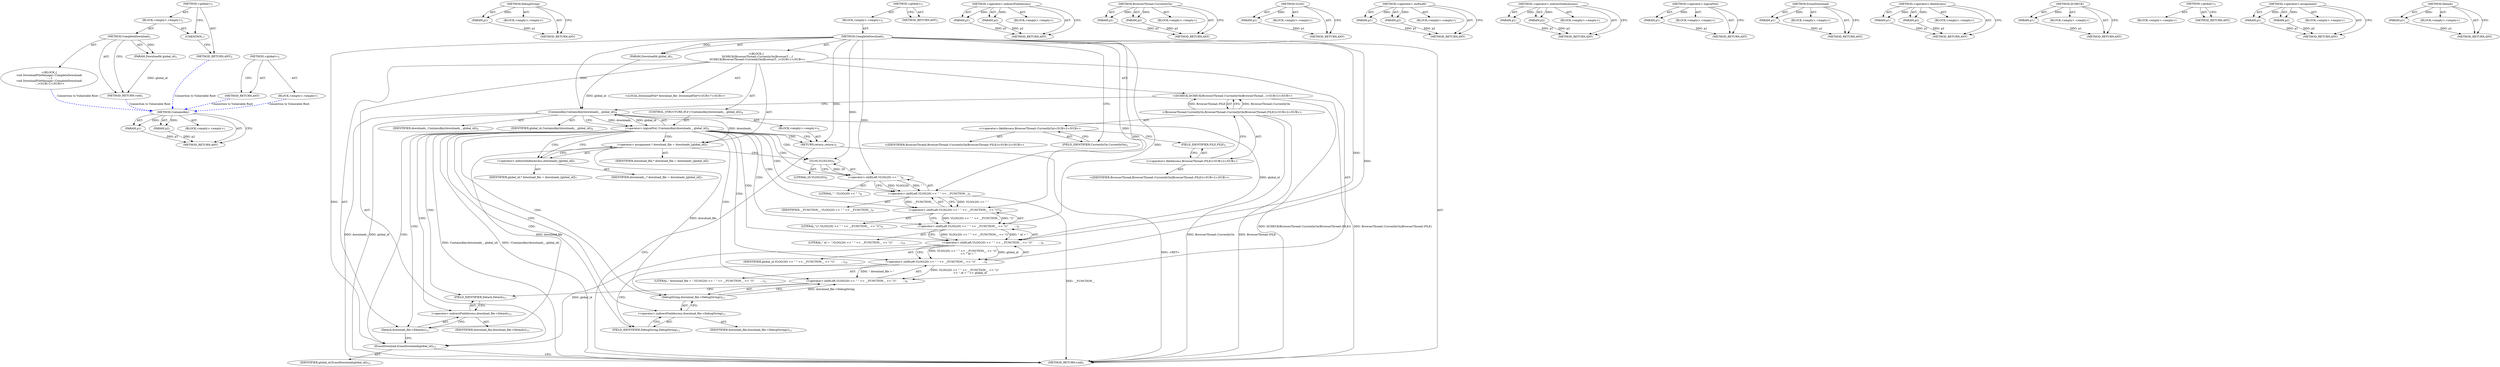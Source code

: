 digraph "&lt;global&gt;" {
vulnerable_104 [label=<(METHOD,ContainsKey)>];
vulnerable_105 [label=<(PARAM,p1)>];
vulnerable_106 [label=<(PARAM,p2)>];
vulnerable_107 [label=<(BLOCK,&lt;empty&gt;,&lt;empty&gt;)>];
vulnerable_108 [label=<(METHOD_RETURN,ANY)>];
vulnerable_128 [label=<(METHOD,DebugString)>];
vulnerable_129 [label=<(PARAM,p1)>];
vulnerable_130 [label=<(BLOCK,&lt;empty&gt;,&lt;empty&gt;)>];
vulnerable_131 [label=<(METHOD_RETURN,ANY)>];
vulnerable_6 [label=<(METHOD,&lt;global&gt;)<SUB>1</SUB>>];
vulnerable_7 [label=<(BLOCK,&lt;empty&gt;,&lt;empty&gt;)<SUB>1</SUB>>];
vulnerable_8 [label=<(METHOD,CompleteDownload)<SUB>1</SUB>>];
vulnerable_9 [label=<(PARAM,DownloadId global_id)<SUB>1</SUB>>];
vulnerable_10 [label="<(BLOCK,{
   DCHECK(BrowserThread::CurrentlyOn(BrowserT...,{
   DCHECK(BrowserThread::CurrentlyOn(BrowserT...)<SUB>1</SUB>>"];
vulnerable_11 [label="<(DCHECK,DCHECK(BrowserThread::CurrentlyOn(BrowserThread...)<SUB>2</SUB>>"];
vulnerable_12 [label="<(BrowserThread.CurrentlyOn,BrowserThread::CurrentlyOn(BrowserThread::FILE))<SUB>2</SUB>>"];
vulnerable_13 [label="<(&lt;operator&gt;.fieldAccess,BrowserThread::CurrentlyOn)<SUB>2</SUB>>"];
vulnerable_14 [label="<(IDENTIFIER,BrowserThread,BrowserThread::CurrentlyOn(BrowserThread::FILE))<SUB>2</SUB>>"];
vulnerable_15 [label=<(FIELD_IDENTIFIER,CurrentlyOn,CurrentlyOn)<SUB>2</SUB>>];
vulnerable_16 [label="<(&lt;operator&gt;.fieldAccess,BrowserThread::FILE)<SUB>2</SUB>>"];
vulnerable_17 [label="<(IDENTIFIER,BrowserThread,BrowserThread::CurrentlyOn(BrowserThread::FILE))<SUB>2</SUB>>"];
vulnerable_18 [label=<(FIELD_IDENTIFIER,FILE,FILE)<SUB>2</SUB>>];
vulnerable_19 [label=<(CONTROL_STRUCTURE,IF,if (!ContainsKey(downloads_, global_id)))<SUB>4</SUB>>];
vulnerable_20 [label=<(&lt;operator&gt;.logicalNot,!ContainsKey(downloads_, global_id))<SUB>4</SUB>>];
vulnerable_21 [label=<(ContainsKey,ContainsKey(downloads_, global_id))<SUB>4</SUB>>];
vulnerable_22 [label=<(IDENTIFIER,downloads_,ContainsKey(downloads_, global_id))<SUB>4</SUB>>];
vulnerable_23 [label=<(IDENTIFIER,global_id,ContainsKey(downloads_, global_id))<SUB>4</SUB>>];
vulnerable_24 [label=<(BLOCK,&lt;empty&gt;,&lt;empty&gt;)<SUB>5</SUB>>];
vulnerable_25 [label=<(RETURN,return;,return;)<SUB>5</SUB>>];
vulnerable_26 [label="<(LOCAL,DownloadFile* download_file: DownloadFile*)<SUB>7</SUB>>"];
vulnerable_27 [label=<(&lt;operator&gt;.assignment,* download_file = downloads_[global_id])<SUB>7</SUB>>];
vulnerable_28 [label=<(IDENTIFIER,download_file,* download_file = downloads_[global_id])<SUB>7</SUB>>];
vulnerable_29 [label=<(&lt;operator&gt;.indirectIndexAccess,downloads_[global_id])<SUB>7</SUB>>];
vulnerable_30 [label=<(IDENTIFIER,downloads_,* download_file = downloads_[global_id])<SUB>7</SUB>>];
vulnerable_31 [label=<(IDENTIFIER,global_id,* download_file = downloads_[global_id])<SUB>7</SUB>>];
vulnerable_32 [label=<(&lt;operator&gt;.shiftLeft,VLOG(20) &lt;&lt; &quot; &quot; &lt;&lt; __FUNCTION__ &lt;&lt; &quot;()&quot;
       ...)<SUB>9</SUB>>];
vulnerable_33 [label=<(&lt;operator&gt;.shiftLeft,VLOG(20) &lt;&lt; &quot; &quot; &lt;&lt; __FUNCTION__ &lt;&lt; &quot;()&quot;
       ...)<SUB>9</SUB>>];
vulnerable_34 [label=<(&lt;operator&gt;.shiftLeft,VLOG(20) &lt;&lt; &quot; &quot; &lt;&lt; __FUNCTION__ &lt;&lt; &quot;()&quot;
       ...)<SUB>9</SUB>>];
vulnerable_35 [label=<(&lt;operator&gt;.shiftLeft,VLOG(20) &lt;&lt; &quot; &quot; &lt;&lt; __FUNCTION__ &lt;&lt; &quot;()&quot;
       ...)<SUB>9</SUB>>];
vulnerable_36 [label=<(&lt;operator&gt;.shiftLeft,VLOG(20) &lt;&lt; &quot; &quot; &lt;&lt; __FUNCTION__ &lt;&lt; &quot;()&quot;)<SUB>9</SUB>>];
vulnerable_37 [label=<(&lt;operator&gt;.shiftLeft,VLOG(20) &lt;&lt; &quot; &quot; &lt;&lt; __FUNCTION__)<SUB>9</SUB>>];
vulnerable_38 [label=<(&lt;operator&gt;.shiftLeft,VLOG(20) &lt;&lt; &quot; &quot;)<SUB>9</SUB>>];
vulnerable_39 [label=<(VLOG,VLOG(20))<SUB>9</SUB>>];
vulnerable_40 [label=<(LITERAL,20,VLOG(20))<SUB>9</SUB>>];
vulnerable_41 [label=<(LITERAL,&quot; &quot;,VLOG(20) &lt;&lt; &quot; &quot;)<SUB>9</SUB>>];
vulnerable_42 [label=<(IDENTIFIER,__FUNCTION__,VLOG(20) &lt;&lt; &quot; &quot; &lt;&lt; __FUNCTION__)<SUB>9</SUB>>];
vulnerable_43 [label=<(LITERAL,&quot;()&quot;,VLOG(20) &lt;&lt; &quot; &quot; &lt;&lt; __FUNCTION__ &lt;&lt; &quot;()&quot;)<SUB>9</SUB>>];
vulnerable_44 [label=<(LITERAL,&quot; id = &quot;,VLOG(20) &lt;&lt; &quot; &quot; &lt;&lt; __FUNCTION__ &lt;&lt; &quot;()&quot;
       ...)<SUB>10</SUB>>];
vulnerable_45 [label=<(IDENTIFIER,global_id,VLOG(20) &lt;&lt; &quot; &quot; &lt;&lt; __FUNCTION__ &lt;&lt; &quot;()&quot;
       ...)<SUB>10</SUB>>];
vulnerable_46 [label=<(LITERAL,&quot; download_file = &quot;,VLOG(20) &lt;&lt; &quot; &quot; &lt;&lt; __FUNCTION__ &lt;&lt; &quot;()&quot;
       ...)<SUB>11</SUB>>];
vulnerable_47 [label=<(DebugString,download_file-&gt;DebugString())<SUB>11</SUB>>];
vulnerable_48 [label=<(&lt;operator&gt;.indirectFieldAccess,download_file-&gt;DebugString)<SUB>11</SUB>>];
vulnerable_49 [label=<(IDENTIFIER,download_file,download_file-&gt;DebugString())<SUB>11</SUB>>];
vulnerable_50 [label=<(FIELD_IDENTIFIER,DebugString,DebugString)<SUB>11</SUB>>];
vulnerable_51 [label=<(Detach,download_file-&gt;Detach())<SUB>13</SUB>>];
vulnerable_52 [label=<(&lt;operator&gt;.indirectFieldAccess,download_file-&gt;Detach)<SUB>13</SUB>>];
vulnerable_53 [label=<(IDENTIFIER,download_file,download_file-&gt;Detach())<SUB>13</SUB>>];
vulnerable_54 [label=<(FIELD_IDENTIFIER,Detach,Detach)<SUB>13</SUB>>];
vulnerable_55 [label=<(EraseDownload,EraseDownload(global_id))<SUB>15</SUB>>];
vulnerable_56 [label=<(IDENTIFIER,global_id,EraseDownload(global_id))<SUB>15</SUB>>];
vulnerable_57 [label=<(METHOD_RETURN,void)<SUB>1</SUB>>];
vulnerable_59 [label=<(METHOD_RETURN,ANY)<SUB>1</SUB>>];
vulnerable_132 [label=<(METHOD,&lt;operator&gt;.indirectFieldAccess)>];
vulnerable_133 [label=<(PARAM,p1)>];
vulnerable_134 [label=<(PARAM,p2)>];
vulnerable_135 [label=<(BLOCK,&lt;empty&gt;,&lt;empty&gt;)>];
vulnerable_136 [label=<(METHOD_RETURN,ANY)>];
vulnerable_90 [label=<(METHOD,BrowserThread.CurrentlyOn)>];
vulnerable_91 [label=<(PARAM,p1)>];
vulnerable_92 [label=<(PARAM,p2)>];
vulnerable_93 [label=<(BLOCK,&lt;empty&gt;,&lt;empty&gt;)>];
vulnerable_94 [label=<(METHOD_RETURN,ANY)>];
vulnerable_124 [label=<(METHOD,VLOG)>];
vulnerable_125 [label=<(PARAM,p1)>];
vulnerable_126 [label=<(BLOCK,&lt;empty&gt;,&lt;empty&gt;)>];
vulnerable_127 [label=<(METHOD_RETURN,ANY)>];
vulnerable_119 [label=<(METHOD,&lt;operator&gt;.shiftLeft)>];
vulnerable_120 [label=<(PARAM,p1)>];
vulnerable_121 [label=<(PARAM,p2)>];
vulnerable_122 [label=<(BLOCK,&lt;empty&gt;,&lt;empty&gt;)>];
vulnerable_123 [label=<(METHOD_RETURN,ANY)>];
vulnerable_114 [label=<(METHOD,&lt;operator&gt;.indirectIndexAccess)>];
vulnerable_115 [label=<(PARAM,p1)>];
vulnerable_116 [label=<(PARAM,p2)>];
vulnerable_117 [label=<(BLOCK,&lt;empty&gt;,&lt;empty&gt;)>];
vulnerable_118 [label=<(METHOD_RETURN,ANY)>];
vulnerable_100 [label=<(METHOD,&lt;operator&gt;.logicalNot)>];
vulnerable_101 [label=<(PARAM,p1)>];
vulnerable_102 [label=<(BLOCK,&lt;empty&gt;,&lt;empty&gt;)>];
vulnerable_103 [label=<(METHOD_RETURN,ANY)>];
vulnerable_141 [label=<(METHOD,EraseDownload)>];
vulnerable_142 [label=<(PARAM,p1)>];
vulnerable_143 [label=<(BLOCK,&lt;empty&gt;,&lt;empty&gt;)>];
vulnerable_144 [label=<(METHOD_RETURN,ANY)>];
vulnerable_95 [label=<(METHOD,&lt;operator&gt;.fieldAccess)>];
vulnerable_96 [label=<(PARAM,p1)>];
vulnerable_97 [label=<(PARAM,p2)>];
vulnerable_98 [label=<(BLOCK,&lt;empty&gt;,&lt;empty&gt;)>];
vulnerable_99 [label=<(METHOD_RETURN,ANY)>];
vulnerable_86 [label=<(METHOD,DCHECK)>];
vulnerable_87 [label=<(PARAM,p1)>];
vulnerable_88 [label=<(BLOCK,&lt;empty&gt;,&lt;empty&gt;)>];
vulnerable_89 [label=<(METHOD_RETURN,ANY)>];
vulnerable_80 [label=<(METHOD,&lt;global&gt;)<SUB>1</SUB>>];
vulnerable_81 [label=<(BLOCK,&lt;empty&gt;,&lt;empty&gt;)>];
vulnerable_82 [label=<(METHOD_RETURN,ANY)>];
vulnerable_109 [label=<(METHOD,&lt;operator&gt;.assignment)>];
vulnerable_110 [label=<(PARAM,p1)>];
vulnerable_111 [label=<(PARAM,p2)>];
vulnerable_112 [label=<(BLOCK,&lt;empty&gt;,&lt;empty&gt;)>];
vulnerable_113 [label=<(METHOD_RETURN,ANY)>];
vulnerable_137 [label=<(METHOD,Detach)>];
vulnerable_138 [label=<(PARAM,p1)>];
vulnerable_139 [label=<(BLOCK,&lt;empty&gt;,&lt;empty&gt;)>];
vulnerable_140 [label=<(METHOD_RETURN,ANY)>];
fixed_6 [label=<(METHOD,&lt;global&gt;)<SUB>1</SUB>>];
fixed_7 [label=<(BLOCK,&lt;empty&gt;,&lt;empty&gt;)<SUB>1</SUB>>];
fixed_8 [label=<(METHOD,CompleteDownload)<SUB>1</SUB>>];
fixed_9 [label=<(PARAM,DownloadId global_id)<SUB>1</SUB>>];
fixed_10 [label="<(BLOCK,{
void DownloadFileManager::CompleteDownload(
 ...,{
void DownloadFileManager::CompleteDownload(
 ...)<SUB>1</SUB>>"];
fixed_11 [label=<(METHOD_RETURN,void)<SUB>1</SUB>>];
fixed_13 [label=<(UNKNOWN,,)>];
fixed_14 [label=<(METHOD_RETURN,ANY)<SUB>1</SUB>>];
fixed_23 [label=<(METHOD,&lt;global&gt;)<SUB>1</SUB>>];
fixed_24 [label=<(BLOCK,&lt;empty&gt;,&lt;empty&gt;)>];
fixed_25 [label=<(METHOD_RETURN,ANY)>];
vulnerable_104 -> vulnerable_105  [key=0, label="AST: "];
vulnerable_104 -> vulnerable_105  [key=1, label="DDG: "];
vulnerable_104 -> vulnerable_107  [key=0, label="AST: "];
vulnerable_104 -> vulnerable_106  [key=0, label="AST: "];
vulnerable_104 -> vulnerable_106  [key=1, label="DDG: "];
vulnerable_104 -> vulnerable_108  [key=0, label="AST: "];
vulnerable_104 -> vulnerable_108  [key=1, label="CFG: "];
vulnerable_105 -> vulnerable_108  [key=0, label="DDG: p1"];
vulnerable_106 -> vulnerable_108  [key=0, label="DDG: p2"];
vulnerable_128 -> vulnerable_129  [key=0, label="AST: "];
vulnerable_128 -> vulnerable_129  [key=1, label="DDG: "];
vulnerable_128 -> vulnerable_130  [key=0, label="AST: "];
vulnerable_128 -> vulnerable_131  [key=0, label="AST: "];
vulnerable_128 -> vulnerable_131  [key=1, label="CFG: "];
vulnerable_129 -> vulnerable_131  [key=0, label="DDG: p1"];
vulnerable_6 -> vulnerable_7  [key=0, label="AST: "];
vulnerable_6 -> vulnerable_59  [key=0, label="AST: "];
vulnerable_6 -> vulnerable_59  [key=1, label="CFG: "];
vulnerable_7 -> vulnerable_8  [key=0, label="AST: "];
vulnerable_8 -> vulnerable_9  [key=0, label="AST: "];
vulnerable_8 -> vulnerable_9  [key=1, label="DDG: "];
vulnerable_8 -> vulnerable_10  [key=0, label="AST: "];
vulnerable_8 -> vulnerable_57  [key=0, label="AST: "];
vulnerable_8 -> vulnerable_15  [key=0, label="CFG: "];
vulnerable_8 -> vulnerable_55  [key=0, label="DDG: "];
vulnerable_8 -> vulnerable_25  [key=0, label="DDG: "];
vulnerable_8 -> vulnerable_33  [key=0, label="DDG: "];
vulnerable_8 -> vulnerable_21  [key=0, label="DDG: "];
vulnerable_8 -> vulnerable_34  [key=0, label="DDG: "];
vulnerable_8 -> vulnerable_35  [key=0, label="DDG: "];
vulnerable_8 -> vulnerable_36  [key=0, label="DDG: "];
vulnerable_8 -> vulnerable_37  [key=0, label="DDG: "];
vulnerable_8 -> vulnerable_38  [key=0, label="DDG: "];
vulnerable_8 -> vulnerable_39  [key=0, label="DDG: "];
vulnerable_9 -> vulnerable_21  [key=0, label="DDG: global_id"];
vulnerable_10 -> vulnerable_11  [key=0, label="AST: "];
vulnerable_10 -> vulnerable_19  [key=0, label="AST: "];
vulnerable_10 -> vulnerable_26  [key=0, label="AST: "];
vulnerable_10 -> vulnerable_27  [key=0, label="AST: "];
vulnerable_10 -> vulnerable_32  [key=0, label="AST: "];
vulnerable_10 -> vulnerable_51  [key=0, label="AST: "];
vulnerable_10 -> vulnerable_55  [key=0, label="AST: "];
vulnerable_11 -> vulnerable_12  [key=0, label="AST: "];
vulnerable_11 -> vulnerable_21  [key=0, label="CFG: "];
vulnerable_11 -> vulnerable_57  [key=0, label="DDG: BrowserThread::CurrentlyOn(BrowserThread::FILE)"];
vulnerable_11 -> vulnerable_57  [key=1, label="DDG: DCHECK(BrowserThread::CurrentlyOn(BrowserThread::FILE))"];
vulnerable_12 -> vulnerable_13  [key=0, label="AST: "];
vulnerable_12 -> vulnerable_16  [key=0, label="AST: "];
vulnerable_12 -> vulnerable_11  [key=0, label="CFG: "];
vulnerable_12 -> vulnerable_11  [key=1, label="DDG: BrowserThread::CurrentlyOn"];
vulnerable_12 -> vulnerable_11  [key=2, label="DDG: BrowserThread::FILE"];
vulnerable_12 -> vulnerable_57  [key=0, label="DDG: BrowserThread::CurrentlyOn"];
vulnerable_12 -> vulnerable_57  [key=1, label="DDG: BrowserThread::FILE"];
vulnerable_13 -> vulnerable_14  [key=0, label="AST: "];
vulnerable_13 -> vulnerable_15  [key=0, label="AST: "];
vulnerable_13 -> vulnerable_18  [key=0, label="CFG: "];
vulnerable_15 -> vulnerable_13  [key=0, label="CFG: "];
vulnerable_16 -> vulnerable_17  [key=0, label="AST: "];
vulnerable_16 -> vulnerable_18  [key=0, label="AST: "];
vulnerable_16 -> vulnerable_12  [key=0, label="CFG: "];
vulnerable_18 -> vulnerable_16  [key=0, label="CFG: "];
vulnerable_19 -> vulnerable_20  [key=0, label="AST: "];
vulnerable_19 -> vulnerable_24  [key=0, label="AST: "];
vulnerable_20 -> vulnerable_21  [key=0, label="AST: "];
vulnerable_20 -> vulnerable_25  [key=0, label="CFG: "];
vulnerable_20 -> vulnerable_25  [key=1, label="CDG: "];
vulnerable_20 -> vulnerable_29  [key=0, label="CFG: "];
vulnerable_20 -> vulnerable_29  [key=1, label="CDG: "];
vulnerable_20 -> vulnerable_57  [key=0, label="DDG: ContainsKey(downloads_, global_id)"];
vulnerable_20 -> vulnerable_57  [key=1, label="DDG: !ContainsKey(downloads_, global_id)"];
vulnerable_20 -> vulnerable_47  [key=0, label="CDG: "];
vulnerable_20 -> vulnerable_34  [key=0, label="CDG: "];
vulnerable_20 -> vulnerable_48  [key=0, label="CDG: "];
vulnerable_20 -> vulnerable_32  [key=0, label="CDG: "];
vulnerable_20 -> vulnerable_33  [key=0, label="CDG: "];
vulnerable_20 -> vulnerable_51  [key=0, label="CDG: "];
vulnerable_20 -> vulnerable_36  [key=0, label="CDG: "];
vulnerable_20 -> vulnerable_52  [key=0, label="CDG: "];
vulnerable_20 -> vulnerable_37  [key=0, label="CDG: "];
vulnerable_20 -> vulnerable_38  [key=0, label="CDG: "];
vulnerable_20 -> vulnerable_27  [key=0, label="CDG: "];
vulnerable_20 -> vulnerable_50  [key=0, label="CDG: "];
vulnerable_20 -> vulnerable_35  [key=0, label="CDG: "];
vulnerable_20 -> vulnerable_55  [key=0, label="CDG: "];
vulnerable_20 -> vulnerable_54  [key=0, label="CDG: "];
vulnerable_20 -> vulnerable_39  [key=0, label="CDG: "];
vulnerable_21 -> vulnerable_22  [key=0, label="AST: "];
vulnerable_21 -> vulnerable_23  [key=0, label="AST: "];
vulnerable_21 -> vulnerable_20  [key=0, label="CFG: "];
vulnerable_21 -> vulnerable_20  [key=1, label="DDG: downloads_"];
vulnerable_21 -> vulnerable_20  [key=2, label="DDG: global_id"];
vulnerable_21 -> vulnerable_57  [key=0, label="DDG: downloads_"];
vulnerable_21 -> vulnerable_57  [key=1, label="DDG: global_id"];
vulnerable_21 -> vulnerable_27  [key=0, label="DDG: downloads_"];
vulnerable_21 -> vulnerable_34  [key=0, label="DDG: global_id"];
vulnerable_24 -> vulnerable_25  [key=0, label="AST: "];
vulnerable_25 -> vulnerable_57  [key=0, label="CFG: "];
vulnerable_25 -> vulnerable_57  [key=1, label="DDG: &lt;RET&gt;"];
vulnerable_27 -> vulnerable_28  [key=0, label="AST: "];
vulnerable_27 -> vulnerable_29  [key=0, label="AST: "];
vulnerable_27 -> vulnerable_39  [key=0, label="CFG: "];
vulnerable_27 -> vulnerable_51  [key=0, label="DDG: download_file"];
vulnerable_27 -> vulnerable_47  [key=0, label="DDG: download_file"];
vulnerable_29 -> vulnerable_30  [key=0, label="AST: "];
vulnerable_29 -> vulnerable_31  [key=0, label="AST: "];
vulnerable_29 -> vulnerable_27  [key=0, label="CFG: "];
vulnerable_32 -> vulnerable_33  [key=0, label="AST: "];
vulnerable_32 -> vulnerable_47  [key=0, label="AST: "];
vulnerable_32 -> vulnerable_54  [key=0, label="CFG: "];
vulnerable_33 -> vulnerable_34  [key=0, label="AST: "];
vulnerable_33 -> vulnerable_46  [key=0, label="AST: "];
vulnerable_33 -> vulnerable_50  [key=0, label="CFG: "];
vulnerable_33 -> vulnerable_32  [key=0, label="DDG: VLOG(20) &lt;&lt; &quot; &quot; &lt;&lt; __FUNCTION__ &lt;&lt; &quot;()&quot;
            &lt;&lt; &quot; id = &quot; &lt;&lt; global_id"];
vulnerable_33 -> vulnerable_32  [key=1, label="DDG: &quot; download_file = &quot;"];
vulnerable_34 -> vulnerable_35  [key=0, label="AST: "];
vulnerable_34 -> vulnerable_45  [key=0, label="AST: "];
vulnerable_34 -> vulnerable_33  [key=0, label="CFG: "];
vulnerable_34 -> vulnerable_33  [key=1, label="DDG: VLOG(20) &lt;&lt; &quot; &quot; &lt;&lt; __FUNCTION__ &lt;&lt; &quot;()&quot;
            &lt;&lt; &quot; id = &quot;"];
vulnerable_34 -> vulnerable_33  [key=2, label="DDG: global_id"];
vulnerable_34 -> vulnerable_55  [key=0, label="DDG: global_id"];
vulnerable_35 -> vulnerable_36  [key=0, label="AST: "];
vulnerable_35 -> vulnerable_44  [key=0, label="AST: "];
vulnerable_35 -> vulnerable_34  [key=0, label="CFG: "];
vulnerable_35 -> vulnerable_34  [key=1, label="DDG: VLOG(20) &lt;&lt; &quot; &quot; &lt;&lt; __FUNCTION__ &lt;&lt; &quot;()&quot;"];
vulnerable_35 -> vulnerable_34  [key=2, label="DDG: &quot; id = &quot;"];
vulnerable_36 -> vulnerable_37  [key=0, label="AST: "];
vulnerable_36 -> vulnerable_43  [key=0, label="AST: "];
vulnerable_36 -> vulnerable_35  [key=0, label="CFG: "];
vulnerable_36 -> vulnerable_35  [key=1, label="DDG: VLOG(20) &lt;&lt; &quot; &quot; &lt;&lt; __FUNCTION__"];
vulnerable_36 -> vulnerable_35  [key=2, label="DDG: &quot;()&quot;"];
vulnerable_37 -> vulnerable_38  [key=0, label="AST: "];
vulnerable_37 -> vulnerable_42  [key=0, label="AST: "];
vulnerable_37 -> vulnerable_36  [key=0, label="CFG: "];
vulnerable_37 -> vulnerable_36  [key=1, label="DDG: VLOG(20) &lt;&lt; &quot; &quot;"];
vulnerable_37 -> vulnerable_36  [key=2, label="DDG: __FUNCTION__"];
vulnerable_37 -> vulnerable_57  [key=0, label="DDG: __FUNCTION__"];
vulnerable_38 -> vulnerable_39  [key=0, label="AST: "];
vulnerable_38 -> vulnerable_41  [key=0, label="AST: "];
vulnerable_38 -> vulnerable_37  [key=0, label="CFG: "];
vulnerable_38 -> vulnerable_37  [key=1, label="DDG: VLOG(20)"];
vulnerable_38 -> vulnerable_37  [key=2, label="DDG: &quot; &quot;"];
vulnerable_39 -> vulnerable_40  [key=0, label="AST: "];
vulnerable_39 -> vulnerable_38  [key=0, label="CFG: "];
vulnerable_39 -> vulnerable_38  [key=1, label="DDG: 20"];
vulnerable_47 -> vulnerable_48  [key=0, label="AST: "];
vulnerable_47 -> vulnerable_32  [key=0, label="CFG: "];
vulnerable_47 -> vulnerable_32  [key=1, label="DDG: download_file-&gt;DebugString"];
vulnerable_48 -> vulnerable_49  [key=0, label="AST: "];
vulnerable_48 -> vulnerable_50  [key=0, label="AST: "];
vulnerable_48 -> vulnerable_47  [key=0, label="CFG: "];
vulnerable_50 -> vulnerable_48  [key=0, label="CFG: "];
vulnerable_51 -> vulnerable_52  [key=0, label="AST: "];
vulnerable_51 -> vulnerable_55  [key=0, label="CFG: "];
vulnerable_52 -> vulnerable_53  [key=0, label="AST: "];
vulnerable_52 -> vulnerable_54  [key=0, label="AST: "];
vulnerable_52 -> vulnerable_51  [key=0, label="CFG: "];
vulnerable_54 -> vulnerable_52  [key=0, label="CFG: "];
vulnerable_55 -> vulnerable_56  [key=0, label="AST: "];
vulnerable_55 -> vulnerable_57  [key=0, label="CFG: "];
vulnerable_132 -> vulnerable_133  [key=0, label="AST: "];
vulnerable_132 -> vulnerable_133  [key=1, label="DDG: "];
vulnerable_132 -> vulnerable_135  [key=0, label="AST: "];
vulnerable_132 -> vulnerable_134  [key=0, label="AST: "];
vulnerable_132 -> vulnerable_134  [key=1, label="DDG: "];
vulnerable_132 -> vulnerable_136  [key=0, label="AST: "];
vulnerable_132 -> vulnerable_136  [key=1, label="CFG: "];
vulnerable_133 -> vulnerable_136  [key=0, label="DDG: p1"];
vulnerable_134 -> vulnerable_136  [key=0, label="DDG: p2"];
vulnerable_90 -> vulnerable_91  [key=0, label="AST: "];
vulnerable_90 -> vulnerable_91  [key=1, label="DDG: "];
vulnerable_90 -> vulnerable_93  [key=0, label="AST: "];
vulnerable_90 -> vulnerable_92  [key=0, label="AST: "];
vulnerable_90 -> vulnerable_92  [key=1, label="DDG: "];
vulnerable_90 -> vulnerable_94  [key=0, label="AST: "];
vulnerable_90 -> vulnerable_94  [key=1, label="CFG: "];
vulnerable_91 -> vulnerable_94  [key=0, label="DDG: p1"];
vulnerable_92 -> vulnerable_94  [key=0, label="DDG: p2"];
vulnerable_124 -> vulnerable_125  [key=0, label="AST: "];
vulnerable_124 -> vulnerable_125  [key=1, label="DDG: "];
vulnerable_124 -> vulnerable_126  [key=0, label="AST: "];
vulnerable_124 -> vulnerable_127  [key=0, label="AST: "];
vulnerable_124 -> vulnerable_127  [key=1, label="CFG: "];
vulnerable_125 -> vulnerable_127  [key=0, label="DDG: p1"];
vulnerable_119 -> vulnerable_120  [key=0, label="AST: "];
vulnerable_119 -> vulnerable_120  [key=1, label="DDG: "];
vulnerable_119 -> vulnerable_122  [key=0, label="AST: "];
vulnerable_119 -> vulnerable_121  [key=0, label="AST: "];
vulnerable_119 -> vulnerable_121  [key=1, label="DDG: "];
vulnerable_119 -> vulnerable_123  [key=0, label="AST: "];
vulnerable_119 -> vulnerable_123  [key=1, label="CFG: "];
vulnerable_120 -> vulnerable_123  [key=0, label="DDG: p1"];
vulnerable_121 -> vulnerable_123  [key=0, label="DDG: p2"];
vulnerable_114 -> vulnerable_115  [key=0, label="AST: "];
vulnerable_114 -> vulnerable_115  [key=1, label="DDG: "];
vulnerable_114 -> vulnerable_117  [key=0, label="AST: "];
vulnerable_114 -> vulnerable_116  [key=0, label="AST: "];
vulnerable_114 -> vulnerable_116  [key=1, label="DDG: "];
vulnerable_114 -> vulnerable_118  [key=0, label="AST: "];
vulnerable_114 -> vulnerable_118  [key=1, label="CFG: "];
vulnerable_115 -> vulnerable_118  [key=0, label="DDG: p1"];
vulnerable_116 -> vulnerable_118  [key=0, label="DDG: p2"];
vulnerable_100 -> vulnerable_101  [key=0, label="AST: "];
vulnerable_100 -> vulnerable_101  [key=1, label="DDG: "];
vulnerable_100 -> vulnerable_102  [key=0, label="AST: "];
vulnerable_100 -> vulnerable_103  [key=0, label="AST: "];
vulnerable_100 -> vulnerable_103  [key=1, label="CFG: "];
vulnerable_101 -> vulnerable_103  [key=0, label="DDG: p1"];
vulnerable_141 -> vulnerable_142  [key=0, label="AST: "];
vulnerable_141 -> vulnerable_142  [key=1, label="DDG: "];
vulnerable_141 -> vulnerable_143  [key=0, label="AST: "];
vulnerable_141 -> vulnerable_144  [key=0, label="AST: "];
vulnerable_141 -> vulnerable_144  [key=1, label="CFG: "];
vulnerable_142 -> vulnerable_144  [key=0, label="DDG: p1"];
vulnerable_95 -> vulnerable_96  [key=0, label="AST: "];
vulnerable_95 -> vulnerable_96  [key=1, label="DDG: "];
vulnerable_95 -> vulnerable_98  [key=0, label="AST: "];
vulnerable_95 -> vulnerable_97  [key=0, label="AST: "];
vulnerable_95 -> vulnerable_97  [key=1, label="DDG: "];
vulnerable_95 -> vulnerable_99  [key=0, label="AST: "];
vulnerable_95 -> vulnerable_99  [key=1, label="CFG: "];
vulnerable_96 -> vulnerable_99  [key=0, label="DDG: p1"];
vulnerable_97 -> vulnerable_99  [key=0, label="DDG: p2"];
vulnerable_86 -> vulnerable_87  [key=0, label="AST: "];
vulnerable_86 -> vulnerable_87  [key=1, label="DDG: "];
vulnerable_86 -> vulnerable_88  [key=0, label="AST: "];
vulnerable_86 -> vulnerable_89  [key=0, label="AST: "];
vulnerable_86 -> vulnerable_89  [key=1, label="CFG: "];
vulnerable_87 -> vulnerable_89  [key=0, label="DDG: p1"];
vulnerable_80 -> vulnerable_81  [key=0, label="AST: "];
vulnerable_80 -> vulnerable_82  [key=0, label="AST: "];
vulnerable_80 -> vulnerable_82  [key=1, label="CFG: "];
vulnerable_109 -> vulnerable_110  [key=0, label="AST: "];
vulnerable_109 -> vulnerable_110  [key=1, label="DDG: "];
vulnerable_109 -> vulnerable_112  [key=0, label="AST: "];
vulnerable_109 -> vulnerable_111  [key=0, label="AST: "];
vulnerable_109 -> vulnerable_111  [key=1, label="DDG: "];
vulnerable_109 -> vulnerable_113  [key=0, label="AST: "];
vulnerable_109 -> vulnerable_113  [key=1, label="CFG: "];
vulnerable_110 -> vulnerable_113  [key=0, label="DDG: p1"];
vulnerable_111 -> vulnerable_113  [key=0, label="DDG: p2"];
vulnerable_137 -> vulnerable_138  [key=0, label="AST: "];
vulnerable_137 -> vulnerable_138  [key=1, label="DDG: "];
vulnerable_137 -> vulnerable_139  [key=0, label="AST: "];
vulnerable_137 -> vulnerable_140  [key=0, label="AST: "];
vulnerable_137 -> vulnerable_140  [key=1, label="CFG: "];
vulnerable_138 -> vulnerable_140  [key=0, label="DDG: p1"];
fixed_6 -> fixed_7  [key=0, label="AST: "];
fixed_6 -> fixed_14  [key=0, label="AST: "];
fixed_6 -> fixed_13  [key=0, label="CFG: "];
fixed_7 -> fixed_8  [key=0, label="AST: "];
fixed_7 -> fixed_13  [key=0, label="AST: "];
fixed_8 -> fixed_9  [key=0, label="AST: "];
fixed_8 -> fixed_9  [key=1, label="DDG: "];
fixed_8 -> fixed_10  [key=0, label="AST: "];
fixed_8 -> fixed_11  [key=0, label="AST: "];
fixed_8 -> fixed_11  [key=1, label="CFG: "];
fixed_9 -> fixed_11  [key=0, label="DDG: global_id"];
fixed_10 -> vulnerable_104  [color=blue, key=0, label="Connection to Vulnerable Root", penwidth="2.0", style=dashed];
fixed_11 -> vulnerable_104  [color=blue, key=0, label="Connection to Vulnerable Root", penwidth="2.0", style=dashed];
fixed_13 -> fixed_14  [key=0, label="CFG: "];
fixed_14 -> vulnerable_104  [color=blue, key=0, label="Connection to Vulnerable Root", penwidth="2.0", style=dashed];
fixed_23 -> fixed_24  [key=0, label="AST: "];
fixed_23 -> fixed_25  [key=0, label="AST: "];
fixed_23 -> fixed_25  [key=1, label="CFG: "];
fixed_24 -> vulnerable_104  [color=blue, key=0, label="Connection to Vulnerable Root", penwidth="2.0", style=dashed];
fixed_25 -> vulnerable_104  [color=blue, key=0, label="Connection to Vulnerable Root", penwidth="2.0", style=dashed];
}
